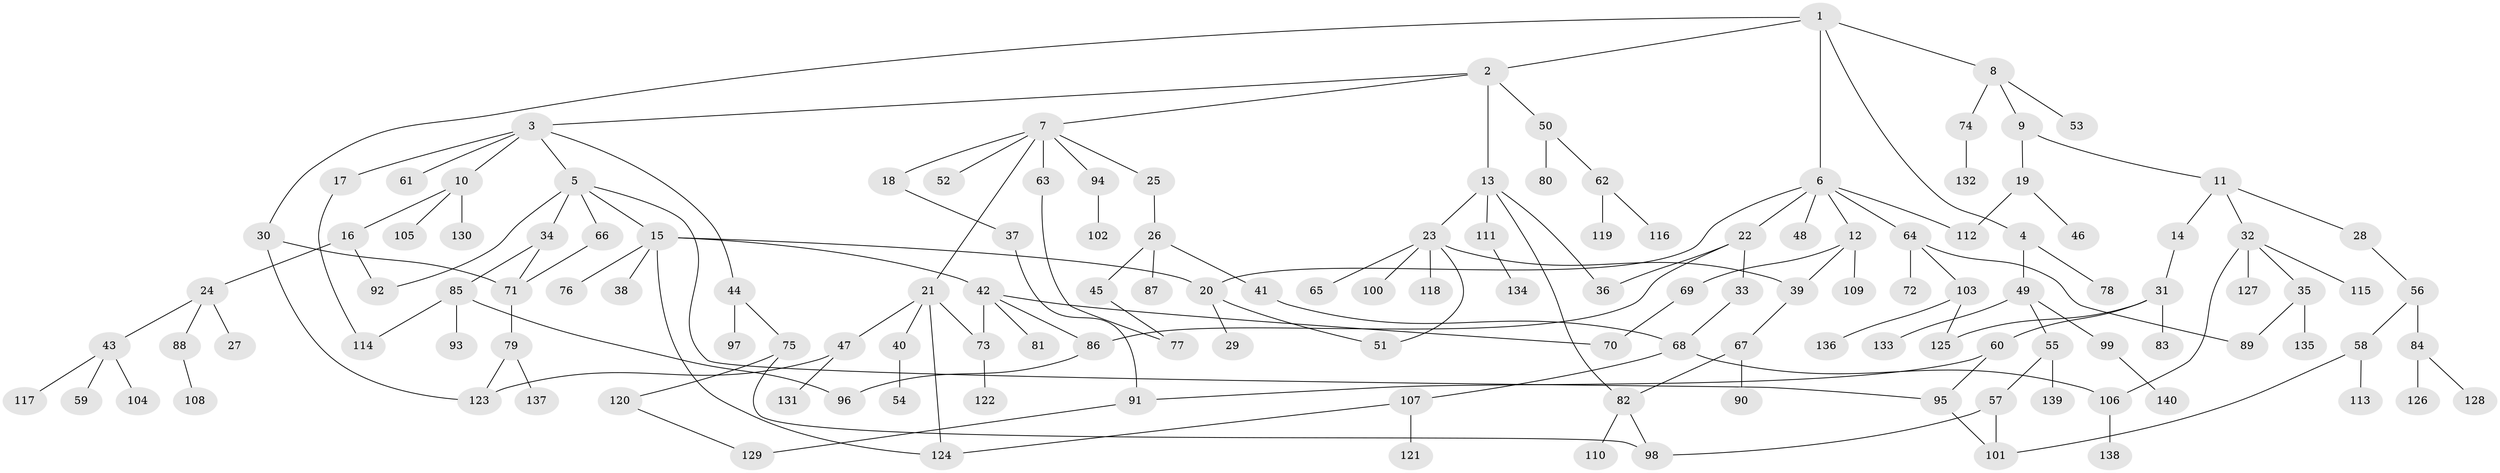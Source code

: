 // Generated by graph-tools (version 1.1) at 2025/13/03/09/25 04:13:18]
// undirected, 140 vertices, 169 edges
graph export_dot {
graph [start="1"]
  node [color=gray90,style=filled];
  1;
  2;
  3;
  4;
  5;
  6;
  7;
  8;
  9;
  10;
  11;
  12;
  13;
  14;
  15;
  16;
  17;
  18;
  19;
  20;
  21;
  22;
  23;
  24;
  25;
  26;
  27;
  28;
  29;
  30;
  31;
  32;
  33;
  34;
  35;
  36;
  37;
  38;
  39;
  40;
  41;
  42;
  43;
  44;
  45;
  46;
  47;
  48;
  49;
  50;
  51;
  52;
  53;
  54;
  55;
  56;
  57;
  58;
  59;
  60;
  61;
  62;
  63;
  64;
  65;
  66;
  67;
  68;
  69;
  70;
  71;
  72;
  73;
  74;
  75;
  76;
  77;
  78;
  79;
  80;
  81;
  82;
  83;
  84;
  85;
  86;
  87;
  88;
  89;
  90;
  91;
  92;
  93;
  94;
  95;
  96;
  97;
  98;
  99;
  100;
  101;
  102;
  103;
  104;
  105;
  106;
  107;
  108;
  109;
  110;
  111;
  112;
  113;
  114;
  115;
  116;
  117;
  118;
  119;
  120;
  121;
  122;
  123;
  124;
  125;
  126;
  127;
  128;
  129;
  130;
  131;
  132;
  133;
  134;
  135;
  136;
  137;
  138;
  139;
  140;
  1 -- 2;
  1 -- 4;
  1 -- 6;
  1 -- 8;
  1 -- 30;
  2 -- 3;
  2 -- 7;
  2 -- 13;
  2 -- 50;
  3 -- 5;
  3 -- 10;
  3 -- 17;
  3 -- 44;
  3 -- 61;
  4 -- 49;
  4 -- 78;
  5 -- 15;
  5 -- 34;
  5 -- 66;
  5 -- 92;
  5 -- 95;
  6 -- 12;
  6 -- 22;
  6 -- 48;
  6 -- 64;
  6 -- 112;
  6 -- 20;
  7 -- 18;
  7 -- 21;
  7 -- 25;
  7 -- 52;
  7 -- 63;
  7 -- 94;
  8 -- 9;
  8 -- 53;
  8 -- 74;
  9 -- 11;
  9 -- 19;
  10 -- 16;
  10 -- 105;
  10 -- 130;
  11 -- 14;
  11 -- 28;
  11 -- 32;
  12 -- 39;
  12 -- 69;
  12 -- 109;
  13 -- 23;
  13 -- 111;
  13 -- 36;
  13 -- 82;
  14 -- 31;
  15 -- 20;
  15 -- 38;
  15 -- 42;
  15 -- 76;
  15 -- 124;
  16 -- 24;
  16 -- 92;
  17 -- 114;
  18 -- 37;
  19 -- 46;
  19 -- 112;
  20 -- 29;
  20 -- 51;
  21 -- 40;
  21 -- 47;
  21 -- 73;
  21 -- 124;
  22 -- 33;
  22 -- 36;
  22 -- 86;
  23 -- 51;
  23 -- 65;
  23 -- 100;
  23 -- 118;
  23 -- 39;
  24 -- 27;
  24 -- 43;
  24 -- 88;
  25 -- 26;
  26 -- 41;
  26 -- 45;
  26 -- 87;
  28 -- 56;
  30 -- 123;
  30 -- 71;
  31 -- 60;
  31 -- 83;
  31 -- 125;
  32 -- 35;
  32 -- 106;
  32 -- 115;
  32 -- 127;
  33 -- 68;
  34 -- 85;
  34 -- 71;
  35 -- 135;
  35 -- 89;
  37 -- 91;
  39 -- 67;
  40 -- 54;
  41 -- 68;
  42 -- 81;
  42 -- 70;
  42 -- 86;
  42 -- 73;
  43 -- 59;
  43 -- 104;
  43 -- 117;
  44 -- 75;
  44 -- 97;
  45 -- 77;
  47 -- 131;
  47 -- 123;
  49 -- 55;
  49 -- 99;
  49 -- 133;
  50 -- 62;
  50 -- 80;
  55 -- 57;
  55 -- 139;
  56 -- 58;
  56 -- 84;
  57 -- 101;
  57 -- 98;
  58 -- 101;
  58 -- 113;
  60 -- 95;
  60 -- 91;
  62 -- 116;
  62 -- 119;
  63 -- 77;
  64 -- 72;
  64 -- 89;
  64 -- 103;
  66 -- 71;
  67 -- 82;
  67 -- 90;
  68 -- 107;
  68 -- 106;
  69 -- 70;
  71 -- 79;
  73 -- 122;
  74 -- 132;
  75 -- 120;
  75 -- 98;
  79 -- 123;
  79 -- 137;
  82 -- 98;
  82 -- 110;
  84 -- 126;
  84 -- 128;
  85 -- 93;
  85 -- 114;
  85 -- 96;
  86 -- 96;
  88 -- 108;
  91 -- 129;
  94 -- 102;
  95 -- 101;
  99 -- 140;
  103 -- 125;
  103 -- 136;
  106 -- 138;
  107 -- 121;
  107 -- 124;
  111 -- 134;
  120 -- 129;
}
